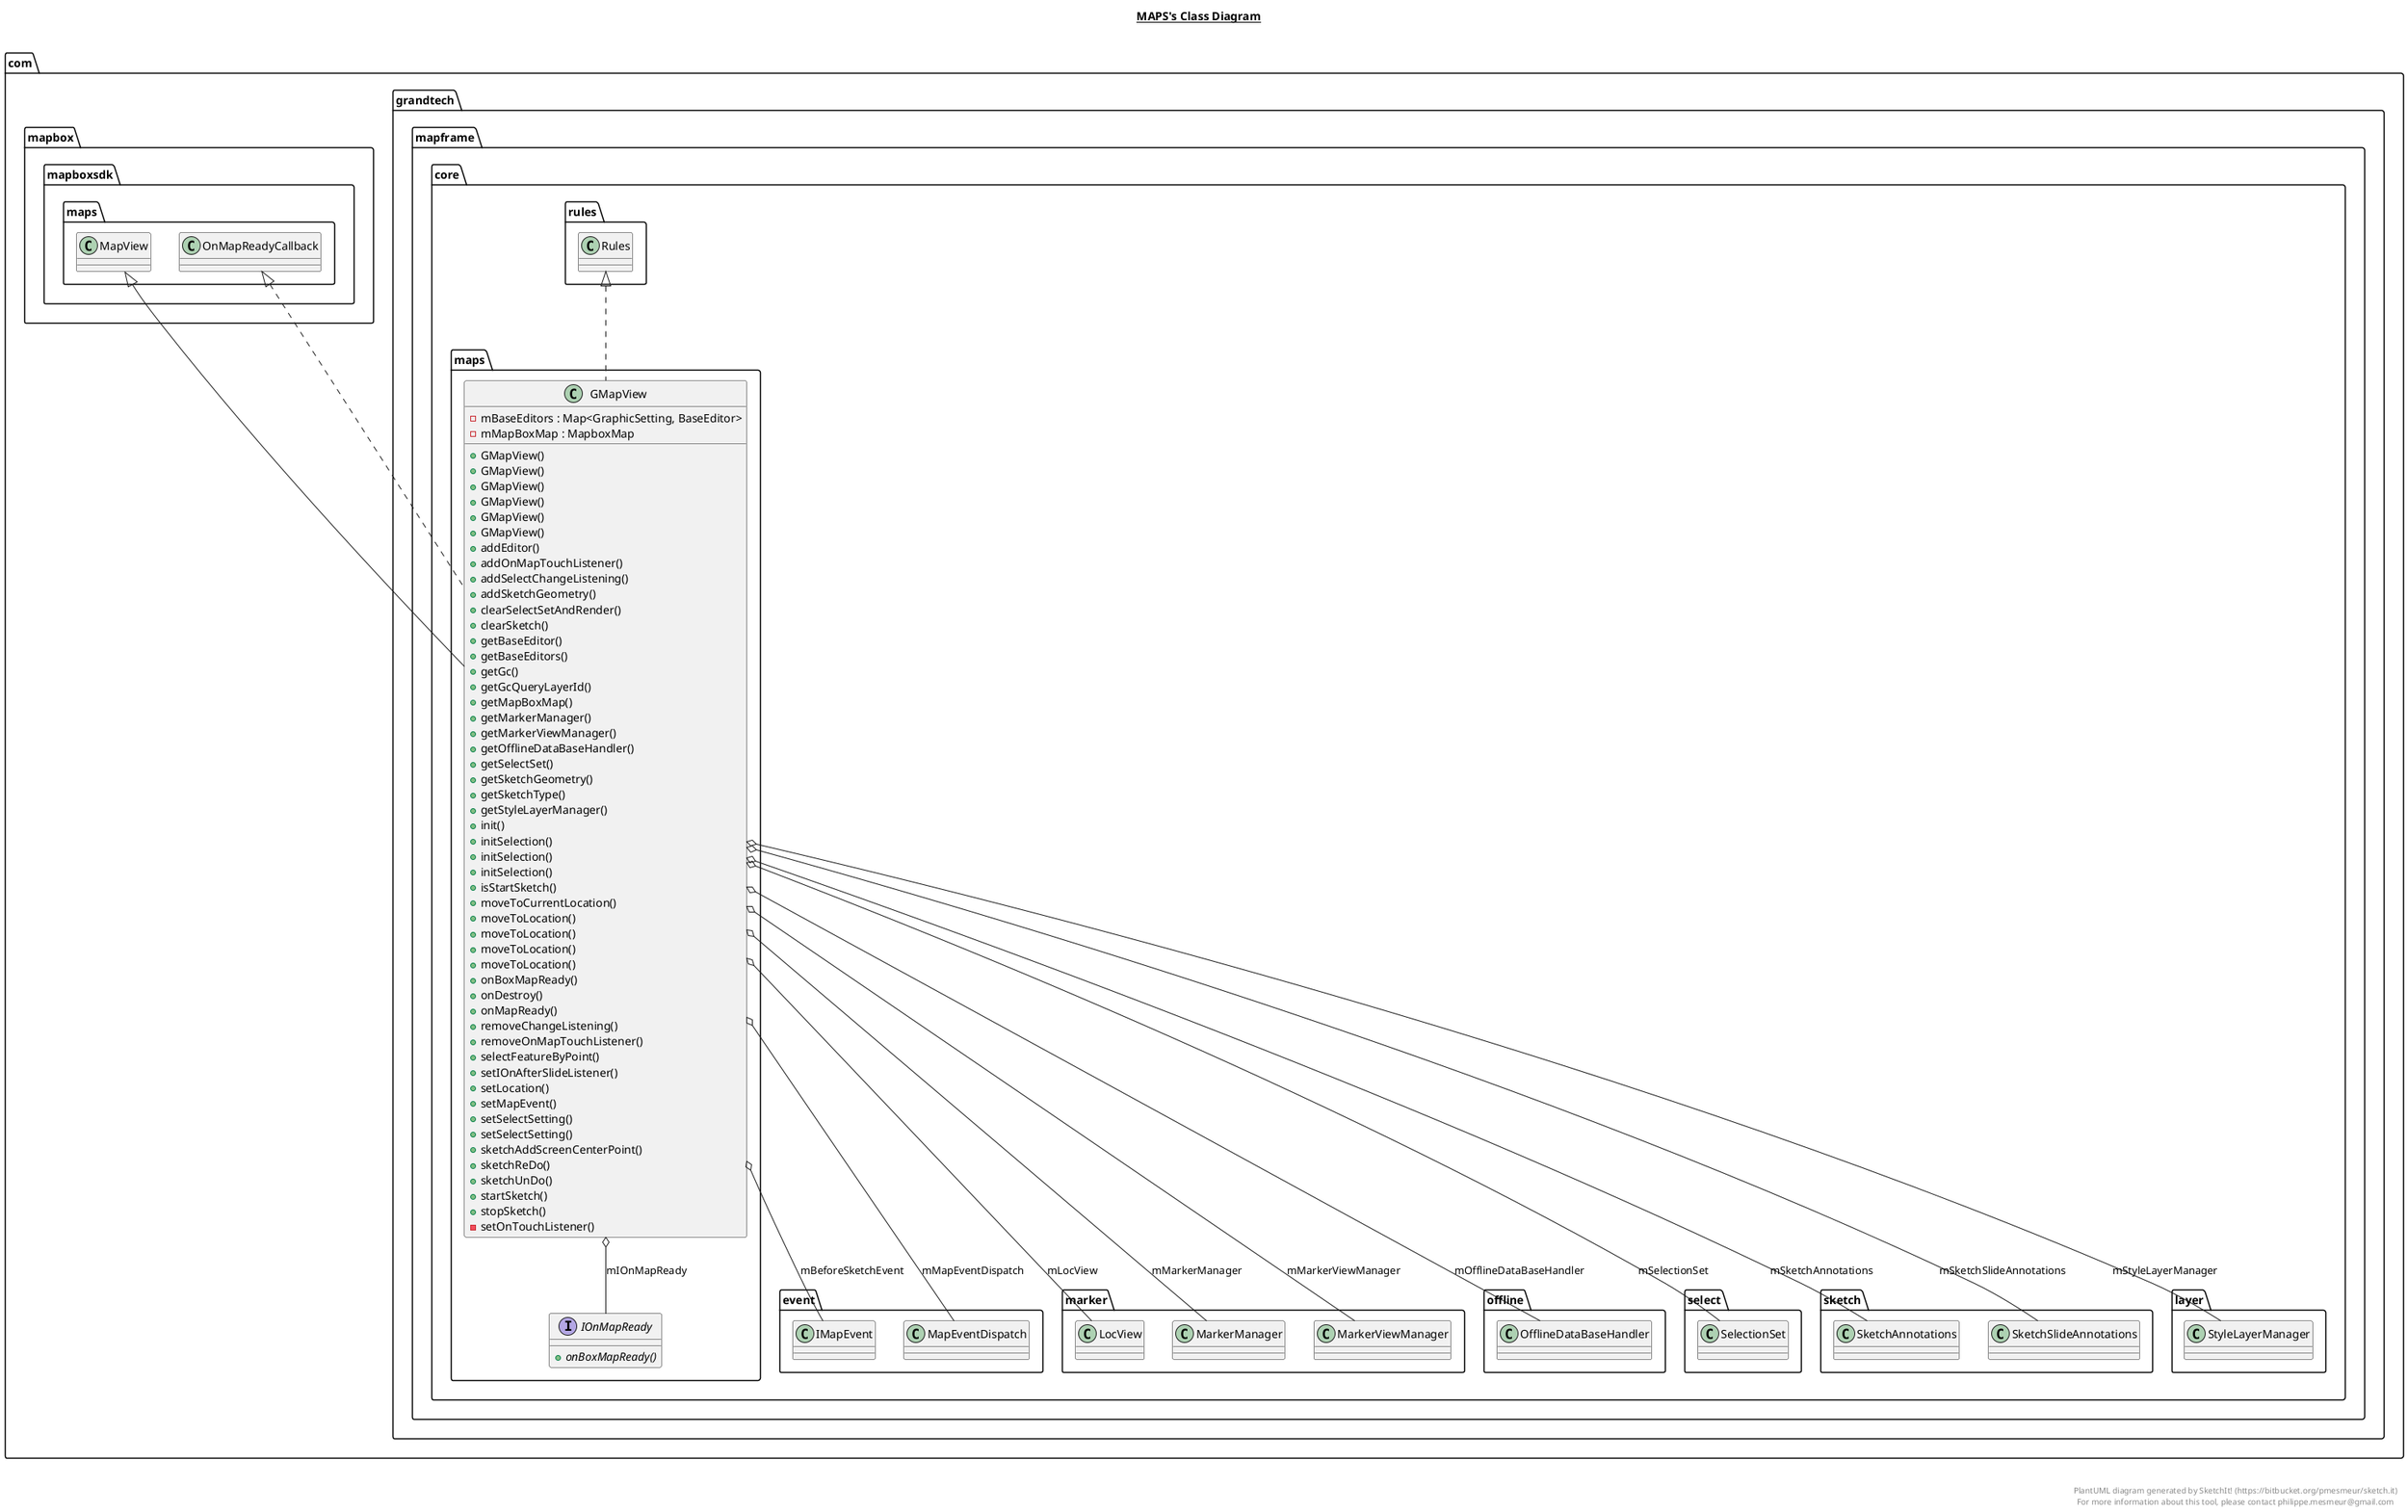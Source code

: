 @startuml

title __MAPS's Class Diagram__\n

  namespace com.grandtech.mapframe.core {
    namespace maps {
      class com.grandtech.mapframe.core.maps.GMapView {
          - mBaseEditors : Map<GraphicSetting, BaseEditor>
          - mMapBoxMap : MapboxMap
          + GMapView()
          + GMapView()
          + GMapView()
          + GMapView()
          + GMapView()
          + GMapView()
          + addEditor()
          + addOnMapTouchListener()
          + addSelectChangeListening()
          + addSketchGeometry()
          + clearSelectSetAndRender()
          + clearSketch()
          + getBaseEditor()
          + getBaseEditors()
          + getGc()
          + getGcQueryLayerId()
          + getMapBoxMap()
          + getMarkerManager()
          + getMarkerViewManager()
          + getOfflineDataBaseHandler()
          + getSelectSet()
          + getSketchGeometry()
          + getSketchType()
          + getStyleLayerManager()
          + init()
          + initSelection()
          + initSelection()
          + initSelection()
          + isStartSketch()
          + moveToCurrentLocation()
          + moveToLocation()
          + moveToLocation()
          + moveToLocation()
          + moveToLocation()
          + onBoxMapReady()
          + onDestroy()
          + onMapReady()
          + removeChangeListening()
          + removeOnMapTouchListener()
          + selectFeatureByPoint()
          + setIOnAfterSlideListener()
          + setLocation()
          + setMapEvent()
          + setSelectSetting()
          + setSelectSetting()
          + sketchAddScreenCenterPoint()
          + sketchReDo()
          + sketchUnDo()
          + startSketch()
          + stopSketch()
          - setOnTouchListener()
      }
    }
  }
  

  namespace com.grandtech.mapframe.core {
    namespace maps {
      interface com.grandtech.mapframe.core.maps.IOnMapReady {
          {abstract} + onBoxMapReady()
      }
    }
  }
  

  com.grandtech.mapframe.core.maps.GMapView .up.|> com.grandtech.mapframe.core.rules.Rules
  com.grandtech.mapframe.core.maps.GMapView .up.|> com.mapbox.mapboxsdk.maps.OnMapReadyCallback
  com.grandtech.mapframe.core.maps.GMapView -up-|> com.mapbox.mapboxsdk.maps.MapView
  com.grandtech.mapframe.core.maps.GMapView o-- com.grandtech.mapframe.core.event.IMapEvent : mBeforeSketchEvent
  com.grandtech.mapframe.core.maps.GMapView o-- com.grandtech.mapframe.core.maps.IOnMapReady : mIOnMapReady
  com.grandtech.mapframe.core.maps.GMapView o-- com.grandtech.mapframe.core.marker.LocView : mLocView
  com.grandtech.mapframe.core.maps.GMapView o-- com.grandtech.mapframe.core.event.MapEventDispatch : mMapEventDispatch
  com.grandtech.mapframe.core.maps.GMapView o-- com.grandtech.mapframe.core.marker.MarkerManager : mMarkerManager
  com.grandtech.mapframe.core.maps.GMapView o-- com.grandtech.mapframe.core.marker.MarkerViewManager : mMarkerViewManager
  com.grandtech.mapframe.core.maps.GMapView o-- com.grandtech.mapframe.core.offline.OfflineDataBaseHandler : mOfflineDataBaseHandler
  com.grandtech.mapframe.core.maps.GMapView o-- com.grandtech.mapframe.core.select.SelectionSet : mSelectionSet
  com.grandtech.mapframe.core.maps.GMapView o-- com.grandtech.mapframe.core.sketch.SketchAnnotations : mSketchAnnotations
  com.grandtech.mapframe.core.maps.GMapView o-- com.grandtech.mapframe.core.sketch.SketchSlideAnnotations : mSketchSlideAnnotations
  com.grandtech.mapframe.core.maps.GMapView o-- com.grandtech.mapframe.core.layer.StyleLayerManager : mStyleLayerManager


right footer


PlantUML diagram generated by SketchIt! (https://bitbucket.org/pmesmeur/sketch.it)
For more information about this tool, please contact philippe.mesmeur@gmail.com
endfooter

@enduml
